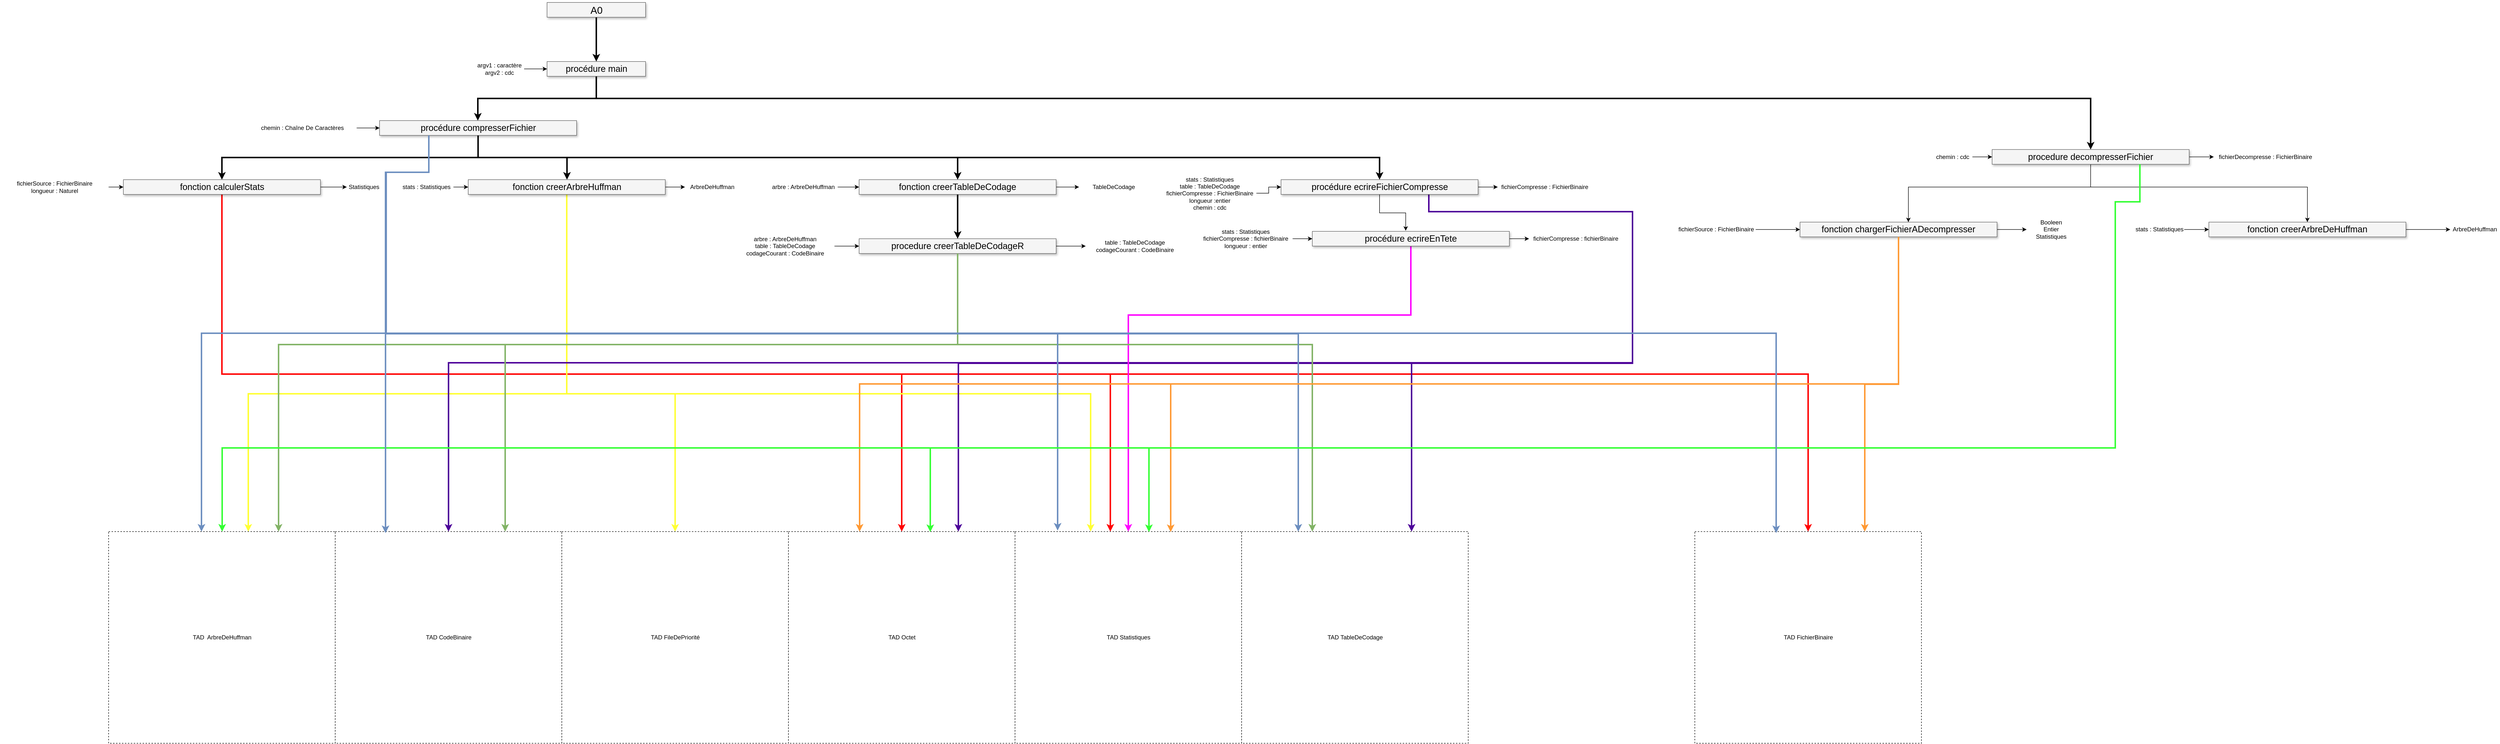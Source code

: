 <mxfile version="22.1.17" type="device">
  <diagram name="Page-1" id="90a13364-a465-7bf4-72fc-28e22215d7a0">
    <mxGraphModel dx="4778.5" dy="2917" grid="1" gridSize="10" guides="1" tooltips="1" connect="1" arrows="1" fold="1" page="1" pageScale="1.5" pageWidth="1169" pageHeight="826" background="none" math="0" shadow="0">
      <root>
        <mxCell id="0" style=";html=1;" />
        <mxCell id="1" style=";html=1;" parent="0" />
        <mxCell id="blD-5kEK9Hlospq3MigO-1" style="edgeStyle=orthogonalEdgeStyle;rounded=0;orthogonalLoop=1;jettySize=auto;html=1;strokeWidth=3;" parent="1" source="3a17f1ce550125da-1" target="3a17f1ce550125da-2" edge="1">
          <mxGeometry relative="1" as="geometry" />
        </mxCell>
        <mxCell id="3a17f1ce550125da-1" value="A0&lt;br&gt;" style="whiteSpace=wrap;html=1;shadow=1;fontSize=20;fillColor=#f5f5f5;strokeColor=#666666;strokeWidth=1;" parent="1" vertex="1">
          <mxGeometry x="-643.5" y="-15" width="200" height="30" as="geometry" />
        </mxCell>
        <mxCell id="blD-5kEK9Hlospq3MigO-6" style="edgeStyle=orthogonalEdgeStyle;rounded=0;orthogonalLoop=1;jettySize=auto;html=1;exitX=0.5;exitY=1;exitDx=0;exitDy=0;strokeWidth=3;" parent="1" source="3a17f1ce550125da-2" target="TIo6QhDHOG9oPYc8M-5V-21" edge="1">
          <mxGeometry relative="1" as="geometry">
            <Array as="points">
              <mxPoint x="-543" y="180" />
              <mxPoint x="2490" y="180" />
            </Array>
            <mxPoint x="3329.929" y="225" as="targetPoint" />
          </mxGeometry>
        </mxCell>
        <mxCell id="blD-5kEK9Hlospq3MigO-7" style="edgeStyle=orthogonalEdgeStyle;rounded=0;orthogonalLoop=1;jettySize=auto;html=1;exitX=0.5;exitY=1;exitDx=0;exitDy=0;strokeWidth=3;" parent="1" source="3a17f1ce550125da-2" target="blD-5kEK9Hlospq3MigO-4" edge="1">
          <mxGeometry relative="1" as="geometry">
            <Array as="points">
              <mxPoint x="-544" y="180" />
              <mxPoint x="-784" y="180" />
            </Array>
          </mxGeometry>
        </mxCell>
        <mxCell id="3a17f1ce550125da-2" value="procédure main" style="whiteSpace=wrap;html=1;shadow=1;fontSize=18;fillColor=#f5f5f5;strokeColor=#666666;" parent="1" vertex="1">
          <mxGeometry x="-643.5" y="105" width="200" height="30" as="geometry" />
        </mxCell>
        <mxCell id="blD-5kEK9Hlospq3MigO-9" style="edgeStyle=orthogonalEdgeStyle;rounded=0;orthogonalLoop=1;jettySize=auto;html=1;entryX=0.5;entryY=0;entryDx=0;entryDy=0;strokeWidth=3;" parent="1" source="blD-5kEK9Hlospq3MigO-4" target="blD-5kEK9Hlospq3MigO-8" edge="1">
          <mxGeometry relative="1" as="geometry">
            <Array as="points">
              <mxPoint x="-783" y="300" />
              <mxPoint x="-1303" y="300" />
            </Array>
          </mxGeometry>
        </mxCell>
        <mxCell id="40wYE1GsInp3v9s3FjbS-2" style="edgeStyle=orthogonalEdgeStyle;rounded=0;orthogonalLoop=1;jettySize=auto;html=1;exitX=0.5;exitY=1;exitDx=0;exitDy=0;strokeWidth=3;" parent="1" source="blD-5kEK9Hlospq3MigO-4" target="40wYE1GsInp3v9s3FjbS-1" edge="1">
          <mxGeometry relative="1" as="geometry">
            <Array as="points">
              <mxPoint x="-783" y="300" />
              <mxPoint x="-603" y="300" />
            </Array>
          </mxGeometry>
        </mxCell>
        <mxCell id="40wYE1GsInp3v9s3FjbS-20" style="edgeStyle=orthogonalEdgeStyle;rounded=0;orthogonalLoop=1;jettySize=auto;html=1;exitX=0.5;exitY=1;exitDx=0;exitDy=0;entryX=0.5;entryY=0;entryDx=0;entryDy=0;strokeWidth=3;" parent="1" source="blD-5kEK9Hlospq3MigO-4" target="40wYE1GsInp3v9s3FjbS-3" edge="1">
          <mxGeometry relative="1" as="geometry">
            <Array as="points">
              <mxPoint x="-783" y="300" />
              <mxPoint x="190" y="300" />
            </Array>
          </mxGeometry>
        </mxCell>
        <mxCell id="-nNIppp4oeLdCWOfnpzI-1" style="edgeStyle=orthogonalEdgeStyle;rounded=0;orthogonalLoop=1;jettySize=auto;html=1;entryX=0.5;entryY=0;entryDx=0;entryDy=0;strokeColor=#000000;strokeWidth=3;" parent="1" source="blD-5kEK9Hlospq3MigO-4" target="40wYE1GsInp3v9s3FjbS-6" edge="1">
          <mxGeometry relative="1" as="geometry">
            <Array as="points">
              <mxPoint x="-783" y="300" />
              <mxPoint x="1047" y="300" />
            </Array>
          </mxGeometry>
        </mxCell>
        <mxCell id="blD-5kEK9Hlospq3MigO-4" value="procédure compresserFichier" style="whiteSpace=wrap;html=1;shadow=1;fontSize=18;fillColor=#f5f5f5;strokeColor=#666666;" parent="1" vertex="1">
          <mxGeometry x="-983.5" y="225" width="400" height="30" as="geometry" />
        </mxCell>
        <mxCell id="40wYE1GsInp3v9s3FjbS-14" style="edgeStyle=orthogonalEdgeStyle;rounded=0;orthogonalLoop=1;jettySize=auto;html=1;entryX=0;entryY=0.5;entryDx=0;entryDy=0;" parent="1" source="blD-5kEK9Hlospq3MigO-8" target="40wYE1GsInp3v9s3FjbS-13" edge="1">
          <mxGeometry relative="1" as="geometry">
            <mxPoint x="-1073.5" y="495" as="targetPoint" />
          </mxGeometry>
        </mxCell>
        <mxCell id="40wYE1GsInp3v9s3FjbS-43" style="edgeStyle=orthogonalEdgeStyle;rounded=0;orthogonalLoop=1;jettySize=auto;html=1;strokeColor=#FF0000;strokeWidth=3;" parent="1" source="blD-5kEK9Hlospq3MigO-8" target="40wYE1GsInp3v9s3FjbS-32" edge="1">
          <mxGeometry relative="1" as="geometry">
            <Array as="points">
              <mxPoint x="-1303" y="740" />
              <mxPoint x="500" y="740" />
            </Array>
          </mxGeometry>
        </mxCell>
        <mxCell id="40wYE1GsInp3v9s3FjbS-44" style="edgeStyle=orthogonalEdgeStyle;rounded=0;orthogonalLoop=1;jettySize=auto;html=1;strokeColor=#FF0000;strokeWidth=3;" parent="1" source="blD-5kEK9Hlospq3MigO-8" target="40wYE1GsInp3v9s3FjbS-31" edge="1">
          <mxGeometry relative="1" as="geometry">
            <Array as="points">
              <mxPoint x="-1303.5" y="740" />
              <mxPoint x="76.5" y="740" />
            </Array>
          </mxGeometry>
        </mxCell>
        <mxCell id="TIo6QhDHOG9oPYc8M-5V-45" style="edgeStyle=orthogonalEdgeStyle;rounded=0;orthogonalLoop=1;jettySize=auto;html=1;entryX=0.5;entryY=0;entryDx=0;entryDy=0;strokeWidth=3;fillColor=#f8cecc;strokeColor=#FF0000;" parent="1" source="blD-5kEK9Hlospq3MigO-8" target="40wYE1GsInp3v9s3FjbS-46" edge="1">
          <mxGeometry relative="1" as="geometry">
            <Array as="points">
              <mxPoint x="-1303" y="740" />
              <mxPoint x="1917" y="740" />
            </Array>
          </mxGeometry>
        </mxCell>
        <mxCell id="blD-5kEK9Hlospq3MigO-8" value="fonction calculerStats" style="whiteSpace=wrap;html=1;shadow=1;fontSize=18;fillColor=#f5f5f5;strokeColor=#666666;" parent="1" vertex="1">
          <mxGeometry x="-1503.5" y="345" width="400" height="30" as="geometry" />
        </mxCell>
        <mxCell id="40wYE1GsInp3v9s3FjbS-19" style="edgeStyle=orthogonalEdgeStyle;rounded=0;orthogonalLoop=1;jettySize=auto;html=1;exitX=1;exitY=0.5;exitDx=0;exitDy=0;" parent="1" source="40wYE1GsInp3v9s3FjbS-1" target="40wYE1GsInp3v9s3FjbS-17" edge="1">
          <mxGeometry relative="1" as="geometry" />
        </mxCell>
        <mxCell id="40wYE1GsInp3v9s3FjbS-40" style="edgeStyle=orthogonalEdgeStyle;rounded=0;orthogonalLoop=1;jettySize=auto;html=1;strokeColor=#FFFF33;strokeWidth=3;" parent="1" source="40wYE1GsInp3v9s3FjbS-1" target="40wYE1GsInp3v9s3FjbS-34" edge="1">
          <mxGeometry relative="1" as="geometry">
            <Array as="points">
              <mxPoint x="-603.5" y="780" />
              <mxPoint x="-383.5" y="780" />
            </Array>
          </mxGeometry>
        </mxCell>
        <mxCell id="40wYE1GsInp3v9s3FjbS-41" style="edgeStyle=orthogonalEdgeStyle;rounded=0;orthogonalLoop=1;jettySize=auto;html=1;strokeColor=#FFFF33;strokeWidth=3;" parent="1" source="40wYE1GsInp3v9s3FjbS-1" target="40wYE1GsInp3v9s3FjbS-29" edge="1">
          <mxGeometry relative="1" as="geometry">
            <Array as="points">
              <mxPoint x="-603" y="780" />
              <mxPoint x="-1250" y="780" />
            </Array>
          </mxGeometry>
        </mxCell>
        <mxCell id="40wYE1GsInp3v9s3FjbS-42" style="edgeStyle=orthogonalEdgeStyle;rounded=0;orthogonalLoop=1;jettySize=auto;html=1;strokeColor=#FFFF33;strokeWidth=3;" parent="1" source="40wYE1GsInp3v9s3FjbS-1" target="40wYE1GsInp3v9s3FjbS-32" edge="1">
          <mxGeometry relative="1" as="geometry">
            <Array as="points">
              <mxPoint x="-603" y="780" />
              <mxPoint x="460" y="780" />
            </Array>
          </mxGeometry>
        </mxCell>
        <mxCell id="40wYE1GsInp3v9s3FjbS-1" value="fonction creerArbreHuffman" style="whiteSpace=wrap;html=1;shadow=1;fontSize=18;fillColor=#f5f5f5;strokeColor=#666666;" parent="1" vertex="1">
          <mxGeometry x="-803.5" y="345" width="400" height="30" as="geometry" />
        </mxCell>
        <mxCell id="40wYE1GsInp3v9s3FjbS-5" style="edgeStyle=orthogonalEdgeStyle;rounded=0;orthogonalLoop=1;jettySize=auto;html=1;strokeWidth=3;" parent="1" source="40wYE1GsInp3v9s3FjbS-3" target="40wYE1GsInp3v9s3FjbS-4" edge="1">
          <mxGeometry relative="1" as="geometry" />
        </mxCell>
        <mxCell id="40wYE1GsInp3v9s3FjbS-24" style="edgeStyle=orthogonalEdgeStyle;rounded=0;orthogonalLoop=1;jettySize=auto;html=1;entryX=0;entryY=0.5;entryDx=0;entryDy=0;" parent="1" source="40wYE1GsInp3v9s3FjbS-3" target="40wYE1GsInp3v9s3FjbS-23" edge="1">
          <mxGeometry relative="1" as="geometry" />
        </mxCell>
        <mxCell id="40wYE1GsInp3v9s3FjbS-3" value="fonction creerTableDeCodage" style="whiteSpace=wrap;html=1;shadow=1;fontSize=18;fillColor=#f5f5f5;strokeColor=#666666;" parent="1" vertex="1">
          <mxGeometry x="-10" y="345" width="400" height="30" as="geometry" />
        </mxCell>
        <mxCell id="40wYE1GsInp3v9s3FjbS-56" style="edgeStyle=orthogonalEdgeStyle;rounded=0;orthogonalLoop=1;jettySize=auto;html=1;" parent="1" source="40wYE1GsInp3v9s3FjbS-6" target="40wYE1GsInp3v9s3FjbS-55" edge="1">
          <mxGeometry relative="1" as="geometry" />
        </mxCell>
        <mxCell id="TIo6QhDHOG9oPYc8M-5V-1" style="edgeStyle=orthogonalEdgeStyle;rounded=0;orthogonalLoop=1;jettySize=auto;html=1;exitX=0.5;exitY=1;exitDx=0;exitDy=0;entryX=0.474;entryY=-0.042;entryDx=0;entryDy=0;entryPerimeter=0;" parent="1" source="40wYE1GsInp3v9s3FjbS-6" target="TIo6QhDHOG9oPYc8M-5V-2" edge="1">
          <mxGeometry relative="1" as="geometry">
            <mxPoint x="1046.136" y="440" as="targetPoint" />
          </mxGeometry>
        </mxCell>
        <mxCell id="TIo6QhDHOG9oPYc8M-5V-52" style="edgeStyle=orthogonalEdgeStyle;rounded=0;orthogonalLoop=1;jettySize=auto;html=1;exitX=0.75;exitY=1;exitDx=0;exitDy=0;entryX=0.75;entryY=0;entryDx=0;entryDy=0;strokeWidth=3;strokeColor=#4C0099;" parent="1" source="40wYE1GsInp3v9s3FjbS-6" target="40wYE1GsInp3v9s3FjbS-33" edge="1">
          <mxGeometry relative="1" as="geometry">
            <Array as="points">
              <mxPoint x="1147" y="410" />
              <mxPoint x="1560" y="410" />
              <mxPoint x="1560" y="718" />
              <mxPoint x="1112" y="718" />
            </Array>
          </mxGeometry>
        </mxCell>
        <mxCell id="TIo6QhDHOG9oPYc8M-5V-53" style="edgeStyle=orthogonalEdgeStyle;rounded=0;orthogonalLoop=1;jettySize=auto;html=1;exitX=0.75;exitY=1;exitDx=0;exitDy=0;entryX=0.75;entryY=0;entryDx=0;entryDy=0;strokeWidth=3;strokeColor=#4C0099;" parent="1" source="40wYE1GsInp3v9s3FjbS-6" target="40wYE1GsInp3v9s3FjbS-31" edge="1">
          <mxGeometry relative="1" as="geometry">
            <Array as="points">
              <mxPoint x="1147" y="410" />
              <mxPoint x="1560" y="410" />
              <mxPoint x="1560" y="718" />
              <mxPoint x="192" y="718" />
            </Array>
          </mxGeometry>
        </mxCell>
        <mxCell id="TIo6QhDHOG9oPYc8M-5V-54" style="edgeStyle=orthogonalEdgeStyle;rounded=0;orthogonalLoop=1;jettySize=auto;html=1;exitX=0.75;exitY=1;exitDx=0;exitDy=0;entryX=0.5;entryY=0;entryDx=0;entryDy=0;strokeWidth=3;strokeColor=#4C0099;" parent="1" source="40wYE1GsInp3v9s3FjbS-6" target="40wYE1GsInp3v9s3FjbS-30" edge="1">
          <mxGeometry relative="1" as="geometry">
            <Array as="points">
              <mxPoint x="1147" y="410" />
              <mxPoint x="1560" y="410" />
              <mxPoint x="1560" y="717" />
              <mxPoint x="-843" y="717" />
            </Array>
          </mxGeometry>
        </mxCell>
        <mxCell id="40wYE1GsInp3v9s3FjbS-6" value="procédure ecrireFichierCompresse" style="whiteSpace=wrap;html=1;shadow=1;fontSize=18;fillColor=#f5f5f5;strokeColor=#666666;" parent="1" vertex="1">
          <mxGeometry x="846.5" y="345" width="400" height="30" as="geometry" />
        </mxCell>
        <mxCell id="40wYE1GsInp3v9s3FjbS-10" style="edgeStyle=orthogonalEdgeStyle;rounded=0;orthogonalLoop=1;jettySize=auto;html=1;entryX=0;entryY=0.5;entryDx=0;entryDy=0;" parent="1" source="40wYE1GsInp3v9s3FjbS-8" target="blD-5kEK9Hlospq3MigO-4" edge="1">
          <mxGeometry relative="1" as="geometry" />
        </mxCell>
        <mxCell id="40wYE1GsInp3v9s3FjbS-8" value="chemin : Chaîne De Caractères" style="text;html=1;strokeColor=none;fillColor=none;align=center;verticalAlign=middle;whiteSpace=wrap;rounded=0;" parent="1" vertex="1">
          <mxGeometry x="-1250" y="225" width="220" height="30" as="geometry" />
        </mxCell>
        <mxCell id="40wYE1GsInp3v9s3FjbS-12" style="edgeStyle=orthogonalEdgeStyle;rounded=0;orthogonalLoop=1;jettySize=auto;html=1;entryX=0;entryY=0.5;entryDx=0;entryDy=0;" parent="1" source="40wYE1GsInp3v9s3FjbS-11" target="blD-5kEK9Hlospq3MigO-8" edge="1">
          <mxGeometry relative="1" as="geometry" />
        </mxCell>
        <mxCell id="40wYE1GsInp3v9s3FjbS-11" value="fichierSource : FichierBinaire&lt;br&gt;longueur : Naturel" style="text;html=1;strokeColor=none;fillColor=none;align=center;verticalAlign=middle;whiteSpace=wrap;rounded=0;" parent="1" vertex="1">
          <mxGeometry x="-1753.5" y="345" width="220" height="30" as="geometry" />
        </mxCell>
        <mxCell id="40wYE1GsInp3v9s3FjbS-13" value="Statistiques" style="text;html=1;strokeColor=none;fillColor=none;align=center;verticalAlign=middle;whiteSpace=wrap;rounded=0;" parent="1" vertex="1">
          <mxGeometry x="-1050" y="345" width="70" height="30" as="geometry" />
        </mxCell>
        <mxCell id="40wYE1GsInp3v9s3FjbS-16" style="edgeStyle=orthogonalEdgeStyle;rounded=0;orthogonalLoop=1;jettySize=auto;html=1;" parent="1" source="40wYE1GsInp3v9s3FjbS-15" target="40wYE1GsInp3v9s3FjbS-1" edge="1">
          <mxGeometry relative="1" as="geometry" />
        </mxCell>
        <mxCell id="40wYE1GsInp3v9s3FjbS-15" value="stats : Statistiques" style="text;html=1;strokeColor=none;fillColor=none;align=center;verticalAlign=middle;whiteSpace=wrap;rounded=0;" parent="1" vertex="1">
          <mxGeometry x="-943.5" y="345" width="110" height="30" as="geometry" />
        </mxCell>
        <mxCell id="40wYE1GsInp3v9s3FjbS-17" value="ArbreDeHuffman" style="text;html=1;strokeColor=none;fillColor=none;align=center;verticalAlign=middle;whiteSpace=wrap;rounded=0;" parent="1" vertex="1">
          <mxGeometry x="-363.5" y="345" width="110" height="30" as="geometry" />
        </mxCell>
        <mxCell id="40wYE1GsInp3v9s3FjbS-22" style="edgeStyle=orthogonalEdgeStyle;rounded=0;orthogonalLoop=1;jettySize=auto;html=1;exitX=1;exitY=0.5;exitDx=0;exitDy=0;entryX=0;entryY=0.5;entryDx=0;entryDy=0;" parent="1" source="40wYE1GsInp3v9s3FjbS-21" target="40wYE1GsInp3v9s3FjbS-3" edge="1">
          <mxGeometry relative="1" as="geometry" />
        </mxCell>
        <mxCell id="40wYE1GsInp3v9s3FjbS-21" value="arbre : ArbreDeHuffman" style="text;html=1;strokeColor=none;fillColor=none;align=center;verticalAlign=middle;whiteSpace=wrap;rounded=0;" parent="1" vertex="1">
          <mxGeometry x="-193.5" y="345" width="140" height="30" as="geometry" />
        </mxCell>
        <mxCell id="40wYE1GsInp3v9s3FjbS-23" value="TableDeCodage" style="text;html=1;strokeColor=none;fillColor=none;align=center;verticalAlign=middle;whiteSpace=wrap;rounded=0;" parent="1" vertex="1">
          <mxGeometry x="436.5" y="345" width="140" height="30" as="geometry" />
        </mxCell>
        <mxCell id="40wYE1GsInp3v9s3FjbS-29" value="TAD&amp;nbsp; ArbreDeHuffman" style="rounded=0;whiteSpace=wrap;html=1;dashed=1;" parent="1" vertex="1">
          <mxGeometry x="-1533.5" y="1060" width="460" height="430" as="geometry" />
        </mxCell>
        <mxCell id="40wYE1GsInp3v9s3FjbS-30" value="TAD CodeBinaire" style="rounded=0;whiteSpace=wrap;html=1;dashed=1;" parent="1" vertex="1">
          <mxGeometry x="-1073.5" y="1060" width="460" height="430" as="geometry" />
        </mxCell>
        <mxCell id="40wYE1GsInp3v9s3FjbS-31" value="TAD Octet" style="rounded=0;whiteSpace=wrap;html=1;dashed=1;" parent="1" vertex="1">
          <mxGeometry x="-153.5" y="1060" width="460" height="430" as="geometry" />
        </mxCell>
        <mxCell id="40wYE1GsInp3v9s3FjbS-32" value="TAD Statistiques" style="rounded=0;whiteSpace=wrap;html=1;dashed=1;" parent="1" vertex="1">
          <mxGeometry x="306.5" y="1060" width="460" height="430" as="geometry" />
        </mxCell>
        <mxCell id="40wYE1GsInp3v9s3FjbS-33" value="TAD TableDeCodage" style="rounded=0;whiteSpace=wrap;html=1;dashed=1;" parent="1" vertex="1">
          <mxGeometry x="766.5" y="1060" width="460" height="430" as="geometry" />
        </mxCell>
        <mxCell id="40wYE1GsInp3v9s3FjbS-34" value="TAD FileDePriorité" style="rounded=0;whiteSpace=wrap;html=1;dashed=1;" parent="1" vertex="1">
          <mxGeometry x="-613.5" y="1060" width="460" height="430" as="geometry" />
        </mxCell>
        <mxCell id="40wYE1GsInp3v9s3FjbS-46" value="TAD FichierBinaire" style="rounded=0;whiteSpace=wrap;html=1;dashed=1;" parent="1" vertex="1">
          <mxGeometry x="1686.5" y="1060" width="460" height="430" as="geometry" />
        </mxCell>
        <mxCell id="40wYE1GsInp3v9s3FjbS-53" style="edgeStyle=orthogonalEdgeStyle;rounded=0;orthogonalLoop=1;jettySize=auto;html=1;" parent="1" source="40wYE1GsInp3v9s3FjbS-52" target="40wYE1GsInp3v9s3FjbS-6" edge="1">
          <mxGeometry relative="1" as="geometry" />
        </mxCell>
        <mxCell id="40wYE1GsInp3v9s3FjbS-52" value="&lt;div&gt;stats : Statistiques&lt;/div&gt;&lt;div&gt;table : TableDeCodage&lt;br&gt;&lt;/div&gt;&lt;div&gt;fichierCompresse : FichierBinaire&lt;/div&gt;&lt;div&gt;longueur :entier&lt;br&gt;&lt;/div&gt;&lt;div&gt;chemin : cdc&lt;br&gt;&lt;/div&gt;" style="text;html=1;strokeColor=none;fillColor=none;align=center;verticalAlign=middle;whiteSpace=wrap;rounded=0;" parent="1" vertex="1">
          <mxGeometry x="606.5" y="345" width="190" height="55" as="geometry" />
        </mxCell>
        <mxCell id="40wYE1GsInp3v9s3FjbS-55" value="fichierCompresse : FichierBinaire" style="text;html=1;strokeColor=none;fillColor=none;align=center;verticalAlign=middle;whiteSpace=wrap;rounded=0;" parent="1" vertex="1">
          <mxGeometry x="1286.5" y="345" width="190" height="30" as="geometry" />
        </mxCell>
        <mxCell id="TIo6QhDHOG9oPYc8M-5V-38" style="edgeStyle=orthogonalEdgeStyle;rounded=0;orthogonalLoop=1;jettySize=auto;html=1;entryX=0.75;entryY=0;entryDx=0;entryDy=0;fillColor=#d5e8d4;gradientColor=#97d077;strokeColor=#82b366;strokeWidth=3;" parent="1" source="40wYE1GsInp3v9s3FjbS-4" target="40wYE1GsInp3v9s3FjbS-30" edge="1">
          <mxGeometry relative="1" as="geometry">
            <Array as="points">
              <mxPoint x="190" y="680" />
              <mxPoint x="-729" y="680" />
            </Array>
          </mxGeometry>
        </mxCell>
        <mxCell id="TIo6QhDHOG9oPYc8M-5V-41" style="edgeStyle=orthogonalEdgeStyle;rounded=0;orthogonalLoop=1;jettySize=auto;html=1;entryX=0.75;entryY=0;entryDx=0;entryDy=0;strokeWidth=3;fillColor=#d5e8d4;gradientColor=#97d077;strokeColor=#82b366;" parent="1" source="40wYE1GsInp3v9s3FjbS-4" target="40wYE1GsInp3v9s3FjbS-29" edge="1">
          <mxGeometry relative="1" as="geometry">
            <Array as="points">
              <mxPoint x="190" y="680" />
              <mxPoint x="-1188" y="680" />
            </Array>
          </mxGeometry>
        </mxCell>
        <mxCell id="40wYE1GsInp3v9s3FjbS-4" value="procedure creerTableDeCodageR" style="whiteSpace=wrap;html=1;shadow=1;fontSize=18;fillColor=#f5f5f5;strokeColor=#666666;" parent="1" vertex="1">
          <mxGeometry x="-10" y="465" width="400" height="30" as="geometry" />
        </mxCell>
        <mxCell id="40wYE1GsInp3v9s3FjbS-26" style="edgeStyle=orthogonalEdgeStyle;rounded=0;orthogonalLoop=1;jettySize=auto;html=1;entryX=0;entryY=0.5;entryDx=0;entryDy=0;" parent="1" source="40wYE1GsInp3v9s3FjbS-25" target="40wYE1GsInp3v9s3FjbS-4" edge="1">
          <mxGeometry relative="1" as="geometry" />
        </mxCell>
        <mxCell id="40wYE1GsInp3v9s3FjbS-25" value="arbre : ArbreDeHuffman&lt;br&gt;table : TableDeCodage&lt;br&gt;codageCourant : CodeBinaire" style="text;html=1;strokeColor=none;fillColor=none;align=center;verticalAlign=middle;whiteSpace=wrap;rounded=0;" parent="1" vertex="1">
          <mxGeometry x="-260" y="465" width="200" height="30" as="geometry" />
        </mxCell>
        <mxCell id="40wYE1GsInp3v9s3FjbS-27" value="table : TableDeCodage&lt;br&gt;codageCourant : CodeBinaire" style="text;html=1;strokeColor=none;fillColor=none;align=center;verticalAlign=middle;whiteSpace=wrap;rounded=0;" parent="1" vertex="1">
          <mxGeometry x="450" y="465" width="200" height="30" as="geometry" />
        </mxCell>
        <mxCell id="40wYE1GsInp3v9s3FjbS-28" style="edgeStyle=orthogonalEdgeStyle;rounded=0;orthogonalLoop=1;jettySize=auto;html=1;" parent="1" source="40wYE1GsInp3v9s3FjbS-4" target="40wYE1GsInp3v9s3FjbS-27" edge="1">
          <mxGeometry relative="1" as="geometry" />
        </mxCell>
        <mxCell id="TIo6QhDHOG9oPYc8M-5V-8" style="edgeStyle=orthogonalEdgeStyle;rounded=0;orthogonalLoop=1;jettySize=auto;html=1;" parent="1" source="TIo6QhDHOG9oPYc8M-5V-2" target="TIo6QhDHOG9oPYc8M-5V-7" edge="1">
          <mxGeometry relative="1" as="geometry" />
        </mxCell>
        <mxCell id="TIo6QhDHOG9oPYc8M-5V-51" style="edgeStyle=orthogonalEdgeStyle;rounded=0;orthogonalLoop=1;jettySize=auto;html=1;entryX=0.5;entryY=0;entryDx=0;entryDy=0;strokeWidth=3;strokeColor=#FF00FF;" parent="1" source="TIo6QhDHOG9oPYc8M-5V-2" target="40wYE1GsInp3v9s3FjbS-32" edge="1">
          <mxGeometry relative="1" as="geometry">
            <Array as="points">
              <mxPoint x="1110" y="620" />
              <mxPoint x="537" y="620" />
            </Array>
          </mxGeometry>
        </mxCell>
        <mxCell id="TIo6QhDHOG9oPYc8M-5V-2" value="&lt;div&gt;procédure ecrireEnTete&lt;/div&gt;" style="whiteSpace=wrap;html=1;shadow=1;fontSize=18;fillColor=#f5f5f5;strokeColor=#666666;" parent="1" vertex="1">
          <mxGeometry x="910" y="450" width="400" height="30" as="geometry" />
        </mxCell>
        <mxCell id="TIo6QhDHOG9oPYc8M-5V-6" style="edgeStyle=orthogonalEdgeStyle;rounded=0;orthogonalLoop=1;jettySize=auto;html=1;" parent="1" source="TIo6QhDHOG9oPYc8M-5V-5" target="TIo6QhDHOG9oPYc8M-5V-2" edge="1">
          <mxGeometry relative="1" as="geometry" />
        </mxCell>
        <mxCell id="TIo6QhDHOG9oPYc8M-5V-5" value="&lt;div&gt;stats : Statistiques&lt;/div&gt;&lt;div&gt;fichierCompresse : fichierBinaire&lt;/div&gt;&lt;div&gt;longueur : entier&lt;br&gt;&lt;/div&gt;" style="text;html=1;strokeColor=none;fillColor=none;align=center;verticalAlign=middle;whiteSpace=wrap;rounded=0;" parent="1" vertex="1">
          <mxGeometry x="680" y="437.5" width="190" height="55" as="geometry" />
        </mxCell>
        <mxCell id="TIo6QhDHOG9oPYc8M-5V-7" value="fichierCompresse : fichierBinaire" style="text;html=1;strokeColor=none;fillColor=none;align=center;verticalAlign=middle;whiteSpace=wrap;rounded=0;" parent="1" vertex="1">
          <mxGeometry x="1350" y="437.5" width="190" height="55" as="geometry" />
        </mxCell>
        <mxCell id="TIo6QhDHOG9oPYc8M-5V-17" style="edgeStyle=orthogonalEdgeStyle;rounded=0;orthogonalLoop=1;jettySize=auto;html=1;" parent="1" source="TIo6QhDHOG9oPYc8M-5V-10" target="TIo6QhDHOG9oPYc8M-5V-16" edge="1">
          <mxGeometry relative="1" as="geometry" />
        </mxCell>
        <mxCell id="TIo6QhDHOG9oPYc8M-5V-46" style="edgeStyle=orthogonalEdgeStyle;rounded=0;orthogonalLoop=1;jettySize=auto;html=1;entryX=0.75;entryY=0;entryDx=0;entryDy=0;strokeWidth=3;strokeColor=#FF9933;" parent="1" source="TIo6QhDHOG9oPYc8M-5V-10" target="40wYE1GsInp3v9s3FjbS-46" edge="1">
          <mxGeometry relative="1" as="geometry" />
        </mxCell>
        <mxCell id="TIo6QhDHOG9oPYc8M-5V-50" style="edgeStyle=orthogonalEdgeStyle;rounded=0;orthogonalLoop=1;jettySize=auto;html=1;strokeWidth=3;strokeColor=#FF9933;" parent="1" source="TIo6QhDHOG9oPYc8M-5V-10" target="40wYE1GsInp3v9s3FjbS-31" edge="1">
          <mxGeometry relative="1" as="geometry">
            <mxPoint x="-10" y="1040" as="targetPoint" />
            <Array as="points">
              <mxPoint x="2100" y="760" />
              <mxPoint x="-9" y="760" />
            </Array>
          </mxGeometry>
        </mxCell>
        <mxCell id="TIo6QhDHOG9oPYc8M-5V-10" value="fonction chargerFichierADecompresser" style="whiteSpace=wrap;html=1;shadow=1;fontSize=18;fillColor=#f5f5f5;strokeColor=#666666;" parent="1" vertex="1">
          <mxGeometry x="1900" y="431.25" width="400" height="30" as="geometry" />
        </mxCell>
        <mxCell id="TIo6QhDHOG9oPYc8M-5V-15" style="edgeStyle=orthogonalEdgeStyle;rounded=0;orthogonalLoop=1;jettySize=auto;html=1;" parent="1" source="TIo6QhDHOG9oPYc8M-5V-14" target="TIo6QhDHOG9oPYc8M-5V-10" edge="1">
          <mxGeometry relative="1" as="geometry" />
        </mxCell>
        <mxCell id="TIo6QhDHOG9oPYc8M-5V-14" value="&lt;div&gt;fichierSource : FichierBinaire&lt;/div&gt;" style="text;html=1;strokeColor=none;fillColor=none;align=center;verticalAlign=middle;whiteSpace=wrap;rounded=0;" parent="1" vertex="1">
          <mxGeometry x="1650" y="418.75" width="160" height="55" as="geometry" />
        </mxCell>
        <mxCell id="TIo6QhDHOG9oPYc8M-5V-16" value="&lt;div&gt;Booleen&lt;/div&gt;&lt;div&gt;Entier&lt;/div&gt;&lt;div&gt;Statistiques&lt;br&gt;&lt;/div&gt;" style="text;html=1;strokeColor=none;fillColor=none;align=center;verticalAlign=middle;whiteSpace=wrap;rounded=0;" parent="1" vertex="1">
          <mxGeometry x="2360" y="418.75" width="100" height="55" as="geometry" />
        </mxCell>
        <mxCell id="TIo6QhDHOG9oPYc8M-5V-20" style="edgeStyle=orthogonalEdgeStyle;rounded=0;orthogonalLoop=1;jettySize=auto;html=1;" parent="1" source="TIo6QhDHOG9oPYc8M-5V-21" target="TIo6QhDHOG9oPYc8M-5V-24" edge="1">
          <mxGeometry relative="1" as="geometry" />
        </mxCell>
        <mxCell id="TIo6QhDHOG9oPYc8M-5V-31" style="edgeStyle=orthogonalEdgeStyle;rounded=0;orthogonalLoop=1;jettySize=auto;html=1;entryX=0.5;entryY=0;entryDx=0;entryDy=0;" parent="1" source="TIo6QhDHOG9oPYc8M-5V-21" target="TIo6QhDHOG9oPYc8M-5V-27" edge="1">
          <mxGeometry relative="1" as="geometry">
            <Array as="points">
              <mxPoint x="2490" y="360" />
              <mxPoint x="2930" y="360" />
            </Array>
          </mxGeometry>
        </mxCell>
        <mxCell id="TIo6QhDHOG9oPYc8M-5V-34" style="edgeStyle=orthogonalEdgeStyle;rounded=0;orthogonalLoop=1;jettySize=auto;html=1;entryX=0.5;entryY=0;entryDx=0;entryDy=0;" parent="1" edge="1">
          <mxGeometry relative="1" as="geometry">
            <mxPoint x="2510.002" y="313.75" as="sourcePoint" />
            <mxPoint x="2120" y="431.25" as="targetPoint" />
            <Array as="points">
              <mxPoint x="2490" y="314" />
              <mxPoint x="2490" y="360" />
              <mxPoint x="2120" y="360" />
            </Array>
          </mxGeometry>
        </mxCell>
        <mxCell id="TIo6QhDHOG9oPYc8M-5V-55" style="edgeStyle=orthogonalEdgeStyle;rounded=0;orthogonalLoop=1;jettySize=auto;html=1;strokeWidth=3;strokeColor=#33FF33;" parent="1" source="TIo6QhDHOG9oPYc8M-5V-21" target="40wYE1GsInp3v9s3FjbS-29" edge="1">
          <mxGeometry relative="1" as="geometry">
            <Array as="points">
              <mxPoint x="2590" y="390" />
              <mxPoint x="2540" y="390" />
              <mxPoint x="2540" y="890" />
              <mxPoint x="-1303" y="890" />
            </Array>
          </mxGeometry>
        </mxCell>
        <mxCell id="TIo6QhDHOG9oPYc8M-5V-21" value="procedure decompresserFichier" style="whiteSpace=wrap;html=1;shadow=1;fontSize=18;fillColor=#f5f5f5;strokeColor=#666666;" parent="1" vertex="1">
          <mxGeometry x="2290" y="283.75" width="400" height="30" as="geometry" />
        </mxCell>
        <mxCell id="TIo6QhDHOG9oPYc8M-5V-22" style="edgeStyle=orthogonalEdgeStyle;rounded=0;orthogonalLoop=1;jettySize=auto;html=1;" parent="1" source="TIo6QhDHOG9oPYc8M-5V-23" target="TIo6QhDHOG9oPYc8M-5V-21" edge="1">
          <mxGeometry relative="1" as="geometry" />
        </mxCell>
        <mxCell id="TIo6QhDHOG9oPYc8M-5V-23" value="chemin : cdc" style="text;html=1;strokeColor=none;fillColor=none;align=center;verticalAlign=middle;whiteSpace=wrap;rounded=0;" parent="1" vertex="1">
          <mxGeometry x="2170" y="271.25" width="80" height="55" as="geometry" />
        </mxCell>
        <mxCell id="TIo6QhDHOG9oPYc8M-5V-24" value="fichierDecompresse : FichierBinaire" style="text;html=1;strokeColor=none;fillColor=none;align=center;verticalAlign=middle;whiteSpace=wrap;rounded=0;" parent="1" vertex="1">
          <mxGeometry x="2740" y="271.25" width="210" height="55" as="geometry" />
        </mxCell>
        <mxCell id="TIo6QhDHOG9oPYc8M-5V-26" style="edgeStyle=orthogonalEdgeStyle;rounded=0;orthogonalLoop=1;jettySize=auto;html=1;" parent="1" source="TIo6QhDHOG9oPYc8M-5V-27" target="TIo6QhDHOG9oPYc8M-5V-30" edge="1">
          <mxGeometry relative="1" as="geometry" />
        </mxCell>
        <mxCell id="TIo6QhDHOG9oPYc8M-5V-27" value="fonction creerArbreDeHuffman" style="whiteSpace=wrap;html=1;shadow=1;fontSize=18;fillColor=#f5f5f5;strokeColor=#666666;" parent="1" vertex="1">
          <mxGeometry x="2730" y="431.25" width="400" height="30" as="geometry" />
        </mxCell>
        <mxCell id="TIo6QhDHOG9oPYc8M-5V-28" style="edgeStyle=orthogonalEdgeStyle;rounded=0;orthogonalLoop=1;jettySize=auto;html=1;" parent="1" source="TIo6QhDHOG9oPYc8M-5V-29" target="TIo6QhDHOG9oPYc8M-5V-27" edge="1">
          <mxGeometry relative="1" as="geometry" />
        </mxCell>
        <mxCell id="TIo6QhDHOG9oPYc8M-5V-29" value="stats : Statistiques" style="text;html=1;strokeColor=none;fillColor=none;align=center;verticalAlign=middle;whiteSpace=wrap;rounded=0;" parent="1" vertex="1">
          <mxGeometry x="2580" y="418.75" width="100" height="55" as="geometry" />
        </mxCell>
        <mxCell id="TIo6QhDHOG9oPYc8M-5V-30" value="ArbreDeHuffman" style="text;html=1;strokeColor=none;fillColor=none;align=center;verticalAlign=middle;whiteSpace=wrap;rounded=0;" parent="1" vertex="1">
          <mxGeometry x="3220" y="418.75" width="100" height="55" as="geometry" />
        </mxCell>
        <mxCell id="TIo6QhDHOG9oPYc8M-5V-33" style="edgeStyle=orthogonalEdgeStyle;rounded=0;orthogonalLoop=1;jettySize=auto;html=1;entryX=0;entryY=0.5;entryDx=0;entryDy=0;" parent="1" source="TIo6QhDHOG9oPYc8M-5V-32" target="3a17f1ce550125da-2" edge="1">
          <mxGeometry relative="1" as="geometry" />
        </mxCell>
        <mxCell id="TIo6QhDHOG9oPYc8M-5V-32" value="&lt;div&gt;argv1 : caractère&lt;/div&gt;&lt;div&gt;argv2 : cdc&lt;br&gt;&lt;/div&gt;" style="text;html=1;strokeColor=none;fillColor=none;align=center;verticalAlign=middle;whiteSpace=wrap;rounded=0;" parent="1" vertex="1">
          <mxGeometry x="-790" y="105" width="100" height="30" as="geometry" />
        </mxCell>
        <mxCell id="TIo6QhDHOG9oPYc8M-5V-35" style="edgeStyle=orthogonalEdgeStyle;rounded=0;orthogonalLoop=1;jettySize=auto;html=1;exitX=0.25;exitY=1;exitDx=0;exitDy=0;entryX=0.222;entryY=0.007;entryDx=0;entryDy=0;entryPerimeter=0;fillColor=#dae8fc;strokeColor=#6c8ebf;strokeWidth=3;" parent="1" source="blD-5kEK9Hlospq3MigO-4" target="40wYE1GsInp3v9s3FjbS-30" edge="1">
          <mxGeometry relative="1" as="geometry">
            <Array as="points">
              <mxPoint x="-883" y="330" />
              <mxPoint x="-971" y="330" />
            </Array>
          </mxGeometry>
        </mxCell>
        <mxCell id="TIo6QhDHOG9oPYc8M-5V-37" style="edgeStyle=orthogonalEdgeStyle;rounded=0;orthogonalLoop=1;jettySize=auto;html=1;strokeWidth=3;fillColor=#d5e8d4;strokeColor=#82b366;gradientColor=#97d077;" parent="1" source="40wYE1GsInp3v9s3FjbS-4" target="40wYE1GsInp3v9s3FjbS-33" edge="1">
          <mxGeometry relative="1" as="geometry">
            <Array as="points">
              <mxPoint x="190" y="680" />
              <mxPoint x="910" y="680" />
            </Array>
          </mxGeometry>
        </mxCell>
        <mxCell id="TIo6QhDHOG9oPYc8M-5V-42" style="edgeStyle=orthogonalEdgeStyle;rounded=0;orthogonalLoop=1;jettySize=auto;html=1;exitX=0.25;exitY=1;exitDx=0;exitDy=0;entryX=0.25;entryY=0;entryDx=0;entryDy=0;strokeWidth=3;fillColor=#dae8fc;strokeColor=#6c8ebf;" parent="1" source="blD-5kEK9Hlospq3MigO-4" target="40wYE1GsInp3v9s3FjbS-33" edge="1">
          <mxGeometry relative="1" as="geometry">
            <Array as="points">
              <mxPoint x="-883" y="330" />
              <mxPoint x="-970" y="330" />
              <mxPoint x="-970" y="658" />
              <mxPoint x="882" y="658" />
            </Array>
          </mxGeometry>
        </mxCell>
        <mxCell id="TIo6QhDHOG9oPYc8M-5V-43" style="edgeStyle=orthogonalEdgeStyle;rounded=0;orthogonalLoop=1;jettySize=auto;html=1;exitX=0.25;exitY=1;exitDx=0;exitDy=0;strokeWidth=3;fillColor=#dae8fc;strokeColor=#6c8ebf;" parent="1" source="blD-5kEK9Hlospq3MigO-4" target="40wYE1GsInp3v9s3FjbS-29" edge="1">
          <mxGeometry relative="1" as="geometry">
            <Array as="points">
              <mxPoint x="-883" y="330" />
              <mxPoint x="-970" y="330" />
              <mxPoint x="-970" y="657" />
              <mxPoint x="-1345" y="657" />
            </Array>
          </mxGeometry>
        </mxCell>
        <mxCell id="TIo6QhDHOG9oPYc8M-5V-44" style="edgeStyle=orthogonalEdgeStyle;rounded=0;orthogonalLoop=1;jettySize=auto;html=1;exitX=0.25;exitY=1;exitDx=0;exitDy=0;entryX=0.188;entryY=-0.005;entryDx=0;entryDy=0;entryPerimeter=0;strokeWidth=3;fillColor=#dae8fc;strokeColor=#6c8ebf;" parent="1" source="blD-5kEK9Hlospq3MigO-4" target="40wYE1GsInp3v9s3FjbS-32" edge="1">
          <mxGeometry relative="1" as="geometry">
            <Array as="points">
              <mxPoint x="-883" y="330" />
              <mxPoint x="-970" y="330" />
              <mxPoint x="-970" y="658" />
              <mxPoint x="393" y="658" />
            </Array>
          </mxGeometry>
        </mxCell>
        <mxCell id="TIo6QhDHOG9oPYc8M-5V-48" style="edgeStyle=orthogonalEdgeStyle;rounded=0;orthogonalLoop=1;jettySize=auto;html=1;entryX=0.687;entryY=0.002;entryDx=0;entryDy=0;entryPerimeter=0;strokeWidth=3;strokeColor=#FF9933;" parent="1" source="TIo6QhDHOG9oPYc8M-5V-10" target="40wYE1GsInp3v9s3FjbS-32" edge="1">
          <mxGeometry relative="1" as="geometry">
            <Array as="points">
              <mxPoint x="2100" y="760" />
              <mxPoint x="623" y="760" />
            </Array>
          </mxGeometry>
        </mxCell>
        <mxCell id="TIo6QhDHOG9oPYc8M-5V-56" style="edgeStyle=orthogonalEdgeStyle;rounded=0;orthogonalLoop=1;jettySize=auto;html=1;exitX=0.75;exitY=1;exitDx=0;exitDy=0;entryX=0.591;entryY=0.002;entryDx=0;entryDy=0;entryPerimeter=0;strokeWidth=3;strokeColor=#33FF33;" parent="1" source="TIo6QhDHOG9oPYc8M-5V-21" target="40wYE1GsInp3v9s3FjbS-32" edge="1">
          <mxGeometry relative="1" as="geometry">
            <Array as="points">
              <mxPoint x="2590" y="390" />
              <mxPoint x="2540" y="390" />
              <mxPoint x="2540" y="890" />
              <mxPoint x="578" y="890" />
            </Array>
          </mxGeometry>
        </mxCell>
        <mxCell id="TIo6QhDHOG9oPYc8M-5V-58" style="edgeStyle=orthogonalEdgeStyle;rounded=0;orthogonalLoop=1;jettySize=auto;html=1;entryX=0.626;entryY=0.002;entryDx=0;entryDy=0;entryPerimeter=0;strokeWidth=3;strokeColor=#33FF33;" parent="1" source="TIo6QhDHOG9oPYc8M-5V-21" target="40wYE1GsInp3v9s3FjbS-31" edge="1">
          <mxGeometry relative="1" as="geometry">
            <Array as="points">
              <mxPoint x="2590" y="390" />
              <mxPoint x="2540" y="390" />
              <mxPoint x="2540" y="890" />
              <mxPoint x="135" y="890" />
            </Array>
          </mxGeometry>
        </mxCell>
        <mxCell id="h1PWk4Q476I6Mo6hWUdf-1" style="edgeStyle=orthogonalEdgeStyle;rounded=0;orthogonalLoop=1;jettySize=auto;html=1;exitX=0.25;exitY=1;exitDx=0;exitDy=0;entryX=0.359;entryY=0.007;entryDx=0;entryDy=0;entryPerimeter=0;strokeWidth=3;fillColor=#dae8fc;strokeColor=#6c8ebf;" edge="1" parent="1" source="blD-5kEK9Hlospq3MigO-4" target="40wYE1GsInp3v9s3FjbS-46">
          <mxGeometry relative="1" as="geometry">
            <Array as="points">
              <mxPoint x="-883" y="330" />
              <mxPoint x="-970" y="330" />
              <mxPoint x="-970" y="657" />
              <mxPoint x="1852" y="657" />
            </Array>
          </mxGeometry>
        </mxCell>
      </root>
    </mxGraphModel>
  </diagram>
</mxfile>
